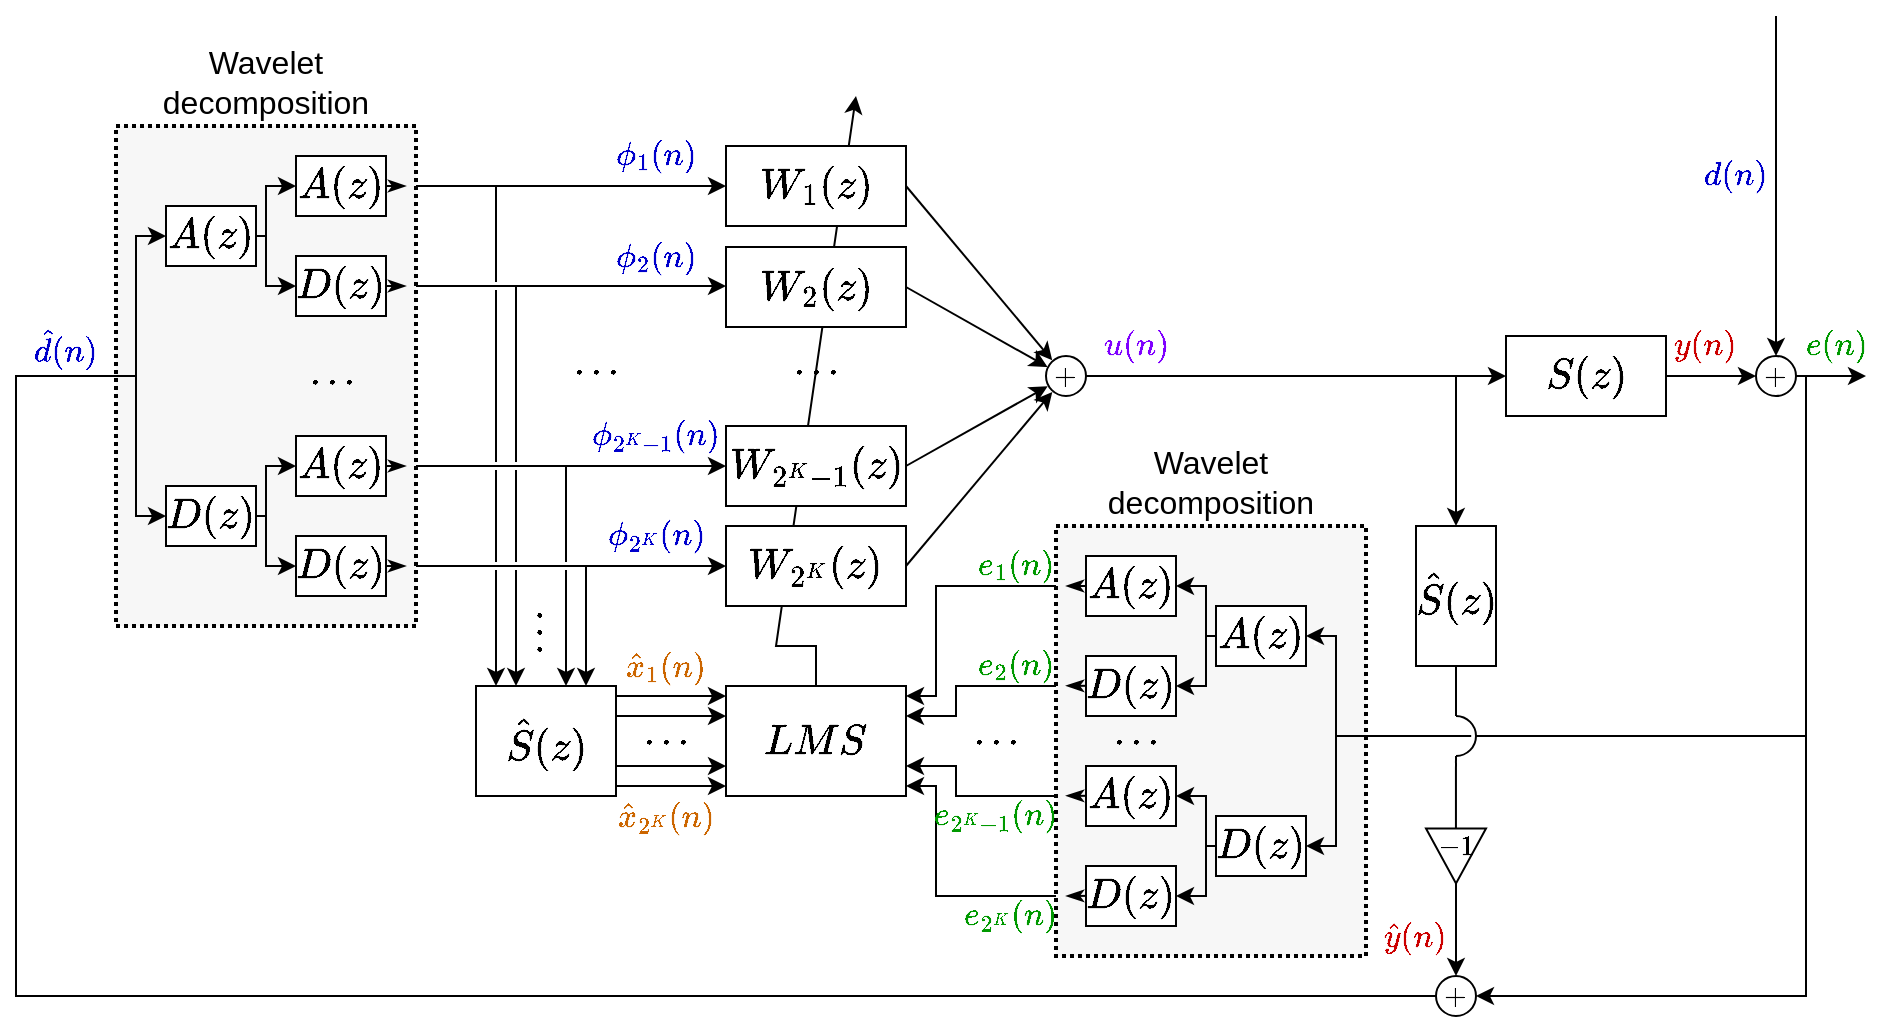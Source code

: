<mxfile version="21.7.1" type="github">
  <diagram name="Sivu-1" id="u8w1255cLJUokRJfRU84">
    <mxGraphModel dx="2485" dy="2062" grid="1" gridSize="5" guides="1" tooltips="1" connect="1" arrows="1" fold="1" page="1" pageScale="1" pageWidth="827" pageHeight="1169" math="1" shadow="0">
      <root>
        <mxCell id="0" />
        <mxCell id="1" parent="0" />
        <mxCell id="8-c3kvB9OXs8t6of_QWn-6" value="" style="rounded=0;whiteSpace=wrap;html=1;fillColor=#F7F7F7;strokeColor=default;dashed=1;dashPattern=1 1;strokeWidth=2;" parent="1" vertex="1">
          <mxGeometry x="40" y="-85" width="150" height="250" as="geometry" />
        </mxCell>
        <mxCell id="19g5wpBG-z4xOQPj4vC4-21" value="" style="endArrow=none;html=1;rounded=0;exitX=0.498;exitY=0.138;exitDx=0;exitDy=0;exitPerimeter=0;" parent="1" source="19g5wpBG-z4xOQPj4vC4-19" target="19g5wpBG-z4xOQPj4vC4-10" edge="1">
          <mxGeometry width="50" height="50" relative="1" as="geometry">
            <mxPoint x="685" y="270" as="sourcePoint" />
            <mxPoint x="685" y="235" as="targetPoint" />
          </mxGeometry>
        </mxCell>
        <mxCell id="19g5wpBG-z4xOQPj4vC4-25" style="edgeStyle=orthogonalEdgeStyle;rounded=0;orthogonalLoop=1;jettySize=auto;html=1;entryX=0;entryY=0.5;entryDx=0;entryDy=0;" parent="1" source="ajAWkNfieeJ6ma5MIzeF-12" target="ajAWkNfieeJ6ma5MIzeF-1" edge="1">
          <mxGeometry relative="1" as="geometry" />
        </mxCell>
        <mxCell id="ajAWkNfieeJ6ma5MIzeF-12" value="&lt;font style=&quot;font-size: 18px;&quot;&gt;$$S(z)$$&lt;/font&gt;" style="rounded=0;whiteSpace=wrap;html=1;" parent="1" vertex="1">
          <mxGeometry x="735" y="20" width="80" height="40" as="geometry" />
        </mxCell>
        <mxCell id="ajAWkNfieeJ6ma5MIzeF-18" value="" style="endArrow=classic;html=1;rounded=0;exitX=0.5;exitY=0;exitDx=0;exitDy=0;" parent="1" edge="1">
          <mxGeometry width="50" height="50" relative="1" as="geometry">
            <mxPoint x="390" y="235" as="sourcePoint" />
            <mxPoint x="410" y="-100" as="targetPoint" />
            <Array as="points">
              <mxPoint x="390" y="175" />
              <mxPoint x="370" y="175" />
            </Array>
          </mxGeometry>
        </mxCell>
        <mxCell id="ajAWkNfieeJ6ma5MIzeF-3" value="&lt;font style=&quot;font-size: 18px;&quot;&gt;$$W_{1}(z)$$&lt;/font&gt;" style="rounded=0;whiteSpace=wrap;html=1;" parent="1" vertex="1">
          <mxGeometry x="345" y="-75" width="90" height="40" as="geometry" />
        </mxCell>
        <mxCell id="ajAWkNfieeJ6ma5MIzeF-20" value="&lt;font size=&quot;1&quot; color=&quot;#0000cc&quot;&gt;&lt;i style=&quot;font-size: 14px;&quot;&gt;$$d(n)$$&lt;/i&gt;&lt;/font&gt;" style="text;html=1;strokeColor=none;fillColor=none;align=center;verticalAlign=middle;whiteSpace=wrap;rounded=0;" parent="1" vertex="1">
          <mxGeometry x="820" y="-75" width="60" height="30" as="geometry" />
        </mxCell>
        <mxCell id="ajAWkNfieeJ6ma5MIzeF-21" value="&lt;font size=&quot;1&quot; color=&quot;#cc0000&quot;&gt;&lt;i style=&quot;font-size: 14px;&quot;&gt;$$y(n)$$&lt;/i&gt;&lt;/font&gt;" style="text;html=1;strokeColor=none;fillColor=none;align=center;verticalAlign=middle;whiteSpace=wrap;rounded=0;" parent="1" vertex="1">
          <mxGeometry x="805" y="10" width="60" height="30" as="geometry" />
        </mxCell>
        <mxCell id="ajAWkNfieeJ6ma5MIzeF-22" value="&lt;font size=&quot;1&quot; color=&quot;#009900&quot;&gt;&lt;i style=&quot;font-size: 14px;&quot;&gt;$$e(n)$$&lt;/i&gt;&lt;/font&gt;" style="text;html=1;strokeColor=none;fillColor=none;align=center;verticalAlign=middle;whiteSpace=wrap;rounded=0;" parent="1" vertex="1">
          <mxGeometry x="870" y="10" width="60" height="30" as="geometry" />
        </mxCell>
        <mxCell id="ajAWkNfieeJ6ma5MIzeF-23" value="&lt;font size=&quot;1&quot; color=&quot;#7f00ff&quot;&gt;&lt;i style=&quot;font-size: 14px;&quot;&gt;$$u(n)$$&lt;/i&gt;&lt;/font&gt;" style="text;html=1;strokeColor=none;fillColor=none;align=center;verticalAlign=middle;whiteSpace=wrap;rounded=0;" parent="1" vertex="1">
          <mxGeometry x="520" y="10" width="60" height="30" as="geometry" />
        </mxCell>
        <mxCell id="CBB9v3UhZUv1EWWix4jz-1" value="&lt;font style=&quot;font-size: 18px;&quot;&gt;$$\hat {S}(z)$$&lt;/font&gt;" style="rounded=0;whiteSpace=wrap;html=1;" parent="1" vertex="1">
          <mxGeometry x="220" y="195" width="70" height="55" as="geometry" />
        </mxCell>
        <mxCell id="CBB9v3UhZUv1EWWix4jz-2" value="&lt;font size=&quot;1&quot; color=&quot;#cc6600&quot;&gt;&lt;i style=&quot;font-size: 14px;&quot;&gt;$$\hat{x}_1(n)$$&lt;/i&gt;&lt;/font&gt;" style="text;html=1;strokeColor=none;fillColor=none;align=center;verticalAlign=middle;whiteSpace=wrap;rounded=0;" parent="1" vertex="1">
          <mxGeometry x="285" y="170" width="60" height="30" as="geometry" />
        </mxCell>
        <mxCell id="19g5wpBG-z4xOQPj4vC4-1" value="&lt;font style=&quot;font-size: 18px;&quot;&gt;$$\hat {S}(z)$$&lt;/font&gt;" style="rounded=0;whiteSpace=wrap;html=1;" parent="1" vertex="1">
          <mxGeometry x="690" y="115" width="40" height="70" as="geometry" />
        </mxCell>
        <mxCell id="19g5wpBG-z4xOQPj4vC4-3" value="$$+$$" style="ellipse;whiteSpace=wrap;html=1;aspect=fixed;" parent="1" vertex="1">
          <mxGeometry x="700" y="340" width="20" height="20" as="geometry" />
        </mxCell>
        <mxCell id="19g5wpBG-z4xOQPj4vC4-7" value="" style="endArrow=classic;html=1;rounded=0;entryX=1;entryY=0.5;entryDx=0;entryDy=0;" parent="1" target="19g5wpBG-z4xOQPj4vC4-3" edge="1">
          <mxGeometry width="50" height="50" relative="1" as="geometry">
            <mxPoint x="885" y="40" as="sourcePoint" />
            <mxPoint x="735" y="280" as="targetPoint" />
            <Array as="points">
              <mxPoint x="885" y="350" />
            </Array>
          </mxGeometry>
        </mxCell>
        <mxCell id="19g5wpBG-z4xOQPj4vC4-10" value="" style="verticalLabelPosition=bottom;verticalAlign=top;html=1;shape=mxgraph.basic.arc;startAngle=0.5;endAngle=0;rotation=-180;" parent="1" vertex="1">
          <mxGeometry x="700" y="210" width="20" height="20" as="geometry" />
        </mxCell>
        <mxCell id="19g5wpBG-z4xOQPj4vC4-11" value="" style="endArrow=classic;html=1;rounded=0;entryX=0.5;entryY=0;entryDx=0;entryDy=0;exitX=0.5;exitY=1;exitDx=0;exitDy=0;" parent="1" source="19g5wpBG-z4xOQPj4vC4-19" target="19g5wpBG-z4xOQPj4vC4-3" edge="1">
          <mxGeometry width="50" height="50" relative="1" as="geometry">
            <mxPoint x="485" y="422.88" as="sourcePoint" />
            <mxPoint x="535" y="357.88" as="targetPoint" />
          </mxGeometry>
        </mxCell>
        <mxCell id="19g5wpBG-z4xOQPj4vC4-13" value="" style="endArrow=none;html=1;rounded=0;exitX=0;exitY=0.5;exitDx=0;exitDy=0;exitPerimeter=0;" parent="1" source="19g5wpBG-z4xOQPj4vC4-10" edge="1">
          <mxGeometry width="50" height="50" relative="1" as="geometry">
            <mxPoint x="708.75" y="240" as="sourcePoint" />
            <mxPoint x="885" y="220" as="targetPoint" />
          </mxGeometry>
        </mxCell>
        <mxCell id="19g5wpBG-z4xOQPj4vC4-16" value="" style="triangle;whiteSpace=wrap;html=1;rotation=90;" parent="1" vertex="1">
          <mxGeometry x="696.25" y="265" width="27.5" height="30" as="geometry" />
        </mxCell>
        <mxCell id="19g5wpBG-z4xOQPj4vC4-19" value="$$-1$$" style="text;html=1;strokeColor=none;fillColor=none;align=center;verticalAlign=middle;whiteSpace=wrap;rounded=0;" parent="1" vertex="1">
          <mxGeometry x="700" y="265" width="20" height="19.62" as="geometry" />
        </mxCell>
        <mxCell id="hNRJYCw_6INiO3kUoj2n-1" style="edgeStyle=orthogonalEdgeStyle;rounded=0;orthogonalLoop=1;jettySize=auto;html=1;" edge="1" parent="1" source="ajAWkNfieeJ6ma5MIzeF-1">
          <mxGeometry relative="1" as="geometry">
            <mxPoint x="915" y="40" as="targetPoint" />
          </mxGeometry>
        </mxCell>
        <mxCell id="ajAWkNfieeJ6ma5MIzeF-1" value="$$+$$" style="ellipse;whiteSpace=wrap;html=1;aspect=fixed;" parent="1" vertex="1">
          <mxGeometry x="860" y="30" width="20" height="20" as="geometry" />
        </mxCell>
        <mxCell id="19g5wpBG-z4xOQPj4vC4-26" value="" style="endArrow=classic;html=1;rounded=0;entryX=0.5;entryY=0;entryDx=0;entryDy=0;" parent="1" target="ajAWkNfieeJ6ma5MIzeF-1" edge="1">
          <mxGeometry width="50" height="50" relative="1" as="geometry">
            <mxPoint x="870" y="-140" as="sourcePoint" />
            <mxPoint x="805" y="130" as="targetPoint" />
          </mxGeometry>
        </mxCell>
        <mxCell id="19g5wpBG-z4xOQPj4vC4-27" value="&lt;font size=&quot;1&quot; color=&quot;#cc0000&quot;&gt;&lt;i style=&quot;font-size: 14px;&quot;&gt;$$\hat{y}(n)$$&lt;/i&gt;&lt;/font&gt;" style="text;html=1;strokeColor=none;fillColor=none;align=center;verticalAlign=middle;whiteSpace=wrap;rounded=0;" parent="1" vertex="1">
          <mxGeometry x="660" y="305" width="60" height="30" as="geometry" />
        </mxCell>
        <mxCell id="3sO2YfJtq2BWgRdyIDpK-2" value="&lt;font style=&quot;font-size: 18px;&quot;&gt;$$D(z)$$&lt;/font&gt;" style="rounded=0;whiteSpace=wrap;html=1;" parent="1" vertex="1">
          <mxGeometry x="65" y="95" width="45" height="30" as="geometry" />
        </mxCell>
        <mxCell id="3sO2YfJtq2BWgRdyIDpK-3" value="&lt;font style=&quot;font-size: 18px;&quot;&gt;$$A(z)$$&lt;/font&gt;" style="rounded=0;whiteSpace=wrap;html=1;" parent="1" vertex="1">
          <mxGeometry x="65" y="-45" width="45" height="30" as="geometry" />
        </mxCell>
        <mxCell id="3sO2YfJtq2BWgRdyIDpK-6" value="&lt;font style=&quot;font-size: 18px;&quot;&gt;$$W_{2}(z)$$&lt;/font&gt;" style="rounded=0;whiteSpace=wrap;html=1;" parent="1" vertex="1">
          <mxGeometry x="345" y="-24.5" width="90" height="40" as="geometry" />
        </mxCell>
        <mxCell id="3sO2YfJtq2BWgRdyIDpK-7" value="&lt;div&gt;&lt;font style=&quot;font-size: 18px;&quot;&gt;$$W_{2^K-1}(z)$$&lt;/font&gt;&lt;/div&gt;" style="rounded=0;whiteSpace=wrap;html=1;" parent="1" vertex="1">
          <mxGeometry x="345" y="65" width="90" height="40" as="geometry" />
        </mxCell>
        <mxCell id="3sO2YfJtq2BWgRdyIDpK-10" value="&lt;font style=&quot;font-size: 18px;&quot;&gt;$$W_{2^K}(z)$$&lt;/font&gt;" style="rounded=0;whiteSpace=wrap;html=1;" parent="1" vertex="1">
          <mxGeometry x="345" y="115" width="90" height="40" as="geometry" />
        </mxCell>
        <mxCell id="3sO2YfJtq2BWgRdyIDpK-11" value="&lt;font style=&quot;font-size: 16px;&quot;&gt;$$\dots$$&lt;/font&gt;" style="text;html=1;strokeColor=none;fillColor=none;align=center;verticalAlign=middle;whiteSpace=wrap;rounded=0;" parent="1" vertex="1">
          <mxGeometry x="117.5" y="25" width="60" height="25" as="geometry" />
        </mxCell>
        <mxCell id="3sO2YfJtq2BWgRdyIDpK-42" style="edgeStyle=orthogonalEdgeStyle;rounded=0;orthogonalLoop=1;jettySize=auto;html=1;entryX=0;entryY=0.5;entryDx=0;entryDy=0;exitX=1;exitY=0.5;exitDx=0;exitDy=0;" parent="1" source="3sO2YfJtq2BWgRdyIDpK-22" target="ajAWkNfieeJ6ma5MIzeF-12" edge="1">
          <mxGeometry relative="1" as="geometry">
            <mxPoint x="650" y="50" as="sourcePoint" />
          </mxGeometry>
        </mxCell>
        <mxCell id="3sO2YfJtq2BWgRdyIDpK-22" value="$$+$$" style="ellipse;whiteSpace=wrap;html=1;aspect=fixed;" parent="1" vertex="1">
          <mxGeometry x="505" y="30" width="20" height="20" as="geometry" />
        </mxCell>
        <mxCell id="3sO2YfJtq2BWgRdyIDpK-24" value="" style="endArrow=classic;html=1;rounded=0;exitX=1;exitY=0.5;exitDx=0;exitDy=0;entryX=0.156;entryY=0.109;entryDx=0;entryDy=0;entryPerimeter=0;" parent="1" source="ajAWkNfieeJ6ma5MIzeF-3" target="3sO2YfJtq2BWgRdyIDpK-22" edge="1">
          <mxGeometry width="50" height="50" relative="1" as="geometry">
            <mxPoint x="485" y="-45" as="sourcePoint" />
            <mxPoint x="535" y="-95" as="targetPoint" />
          </mxGeometry>
        </mxCell>
        <mxCell id="3sO2YfJtq2BWgRdyIDpK-25" value="" style="endArrow=classic;html=1;rounded=0;exitX=1;exitY=0.5;exitDx=0;exitDy=0;entryX=0.039;entryY=0.275;entryDx=0;entryDy=0;entryPerimeter=0;" parent="1" source="3sO2YfJtq2BWgRdyIDpK-6" target="3sO2YfJtq2BWgRdyIDpK-22" edge="1">
          <mxGeometry width="50" height="50" relative="1" as="geometry">
            <mxPoint x="545" y="60" as="sourcePoint" />
            <mxPoint x="595" y="10" as="targetPoint" />
          </mxGeometry>
        </mxCell>
        <mxCell id="3sO2YfJtq2BWgRdyIDpK-26" value="" style="endArrow=classic;html=1;rounded=0;exitX=1;exitY=0.5;exitDx=0;exitDy=0;entryX=0.042;entryY=0.757;entryDx=0;entryDy=0;entryPerimeter=0;" parent="1" source="3sO2YfJtq2BWgRdyIDpK-7" target="3sO2YfJtq2BWgRdyIDpK-22" edge="1">
          <mxGeometry width="50" height="50" relative="1" as="geometry">
            <mxPoint x="470" y="140" as="sourcePoint" />
            <mxPoint x="520" y="90" as="targetPoint" />
          </mxGeometry>
        </mxCell>
        <mxCell id="3sO2YfJtq2BWgRdyIDpK-27" value="" style="endArrow=classic;html=1;rounded=0;exitX=1;exitY=0.5;exitDx=0;exitDy=0;entryX=0.159;entryY=0.898;entryDx=0;entryDy=0;entryPerimeter=0;" parent="1" source="3sO2YfJtq2BWgRdyIDpK-10" target="3sO2YfJtq2BWgRdyIDpK-22" edge="1">
          <mxGeometry width="50" height="50" relative="1" as="geometry">
            <mxPoint x="475" y="135" as="sourcePoint" />
            <mxPoint x="525" y="85" as="targetPoint" />
          </mxGeometry>
        </mxCell>
        <mxCell id="3sO2YfJtq2BWgRdyIDpK-35" value="" style="endArrow=classic;html=1;rounded=0;" parent="1" edge="1">
          <mxGeometry width="50" height="50" relative="1" as="geometry">
            <mxPoint x="290" y="200" as="sourcePoint" />
            <mxPoint x="345" y="200" as="targetPoint" />
          </mxGeometry>
        </mxCell>
        <mxCell id="3sO2YfJtq2BWgRdyIDpK-36" value="" style="endArrow=classic;html=1;rounded=0;" parent="1" edge="1">
          <mxGeometry width="50" height="50" relative="1" as="geometry">
            <mxPoint x="290" y="210" as="sourcePoint" />
            <mxPoint x="345" y="210" as="targetPoint" />
          </mxGeometry>
        </mxCell>
        <mxCell id="3sO2YfJtq2BWgRdyIDpK-38" value="" style="endArrow=classic;html=1;rounded=0;" parent="1" edge="1">
          <mxGeometry width="50" height="50" relative="1" as="geometry">
            <mxPoint x="290" y="235" as="sourcePoint" />
            <mxPoint x="345" y="235" as="targetPoint" />
          </mxGeometry>
        </mxCell>
        <mxCell id="3sO2YfJtq2BWgRdyIDpK-39" value="" style="endArrow=classic;html=1;rounded=0;" parent="1" edge="1">
          <mxGeometry width="50" height="50" relative="1" as="geometry">
            <mxPoint x="290" y="245" as="sourcePoint" />
            <mxPoint x="345" y="245" as="targetPoint" />
          </mxGeometry>
        </mxCell>
        <mxCell id="3sO2YfJtq2BWgRdyIDpK-40" value="&lt;font style=&quot;font-size: 16px;&quot;&gt;$$\dots$$&lt;/font&gt;" style="text;html=1;strokeColor=none;fillColor=none;align=center;verticalAlign=middle;whiteSpace=wrap;rounded=0;rotation=0;" parent="1" vertex="1">
          <mxGeometry x="285" y="215" width="60" height="5" as="geometry" />
        </mxCell>
        <mxCell id="ajAWkNfieeJ6ma5MIzeF-5" value="&lt;font style=&quot;font-size: 18px;&quot;&gt;$$LMS$$&lt;/font&gt;" style="rounded=0;whiteSpace=wrap;html=1;" parent="1" vertex="1">
          <mxGeometry x="345" y="195" width="90" height="55" as="geometry" />
        </mxCell>
        <mxCell id="3sO2YfJtq2BWgRdyIDpK-44" value="" style="endArrow=classic;html=1;rounded=0;" parent="1" target="19g5wpBG-z4xOQPj4vC4-1" edge="1">
          <mxGeometry width="50" height="50" relative="1" as="geometry">
            <mxPoint x="710" y="40" as="sourcePoint" />
            <mxPoint x="735" as="targetPoint" />
          </mxGeometry>
        </mxCell>
        <mxCell id="3sO2YfJtq2BWgRdyIDpK-45" value="" style="endArrow=none;html=1;rounded=0;exitX=0.5;exitY=1;exitDx=0;exitDy=0;" parent="1" source="19g5wpBG-z4xOQPj4vC4-1" target="19g5wpBG-z4xOQPj4vC4-10" edge="1">
          <mxGeometry width="50" height="50" relative="1" as="geometry">
            <mxPoint x="740" y="175" as="sourcePoint" />
            <mxPoint x="790" y="125" as="targetPoint" />
          </mxGeometry>
        </mxCell>
        <mxCell id="3NsY_oaufpO6qxjP1VHb-3" value="&lt;font style=&quot;font-size: 16px;&quot;&gt;$$\dots$$&lt;/font&gt;" style="text;html=1;strokeColor=none;fillColor=none;align=center;verticalAlign=middle;whiteSpace=wrap;rounded=0;" parent="1" vertex="1">
          <mxGeometry x="360" y="20" width="60" height="25" as="geometry" />
        </mxCell>
        <mxCell id="3NsY_oaufpO6qxjP1VHb-4" value="&lt;div style=&quot;font-size: 15px;&quot;&gt;&lt;font style=&quot;font-size: 14px;&quot; color=&quot;#0000cc&quot;&gt;$$\hat{d}(n)$$&lt;/font&gt;&lt;/div&gt;" style="text;html=1;strokeColor=none;fillColor=none;align=center;verticalAlign=middle;whiteSpace=wrap;rounded=0;" parent="1" vertex="1">
          <mxGeometry x="-15" y="10" width="60" height="30" as="geometry" />
        </mxCell>
        <mxCell id="8-c3kvB9OXs8t6of_QWn-2" value="&lt;font style=&quot;font-size: 18px;&quot;&gt;$$A(z)$$&lt;/font&gt;" style="rounded=0;whiteSpace=wrap;html=1;" parent="1" vertex="1">
          <mxGeometry x="130" y="-70" width="45" height="30" as="geometry" />
        </mxCell>
        <mxCell id="8-c3kvB9OXs8t6of_QWn-3" value="&lt;font style=&quot;font-size: 18px;&quot;&gt;$$A(z)$$&lt;/font&gt;" style="rounded=0;whiteSpace=wrap;html=1;" parent="1" vertex="1">
          <mxGeometry x="130" y="70" width="45" height="30" as="geometry" />
        </mxCell>
        <mxCell id="8-c3kvB9OXs8t6of_QWn-4" value="&lt;font style=&quot;font-size: 18px;&quot;&gt;$$D(z)$$&lt;/font&gt;" style="rounded=0;whiteSpace=wrap;html=1;" parent="1" vertex="1">
          <mxGeometry x="130" y="-20" width="45" height="30" as="geometry" />
        </mxCell>
        <mxCell id="8-c3kvB9OXs8t6of_QWn-5" value="&lt;font style=&quot;font-size: 18px;&quot;&gt;$$D(z)$$&lt;/font&gt;" style="rounded=0;whiteSpace=wrap;html=1;" parent="1" vertex="1">
          <mxGeometry x="130" y="120" width="45" height="30" as="geometry" />
        </mxCell>
        <mxCell id="8-c3kvB9OXs8t6of_QWn-13" value="" style="endArrow=classic;html=1;rounded=0;" parent="1" edge="1">
          <mxGeometry width="50" height="50" relative="1" as="geometry">
            <mxPoint x="230" y="-55" as="sourcePoint" />
            <mxPoint x="230" y="195" as="targetPoint" />
          </mxGeometry>
        </mxCell>
        <mxCell id="8-c3kvB9OXs8t6of_QWn-14" value="" style="endArrow=classic;html=1;rounded=0;" parent="1" edge="1">
          <mxGeometry width="50" height="50" relative="1" as="geometry">
            <mxPoint x="240" y="-5" as="sourcePoint" />
            <mxPoint x="240" y="195" as="targetPoint" />
          </mxGeometry>
        </mxCell>
        <mxCell id="8-c3kvB9OXs8t6of_QWn-15" value="" style="endArrow=classic;html=1;rounded=0;" parent="1" edge="1">
          <mxGeometry width="50" height="50" relative="1" as="geometry">
            <mxPoint x="265" y="85" as="sourcePoint" />
            <mxPoint x="265" y="195" as="targetPoint" />
          </mxGeometry>
        </mxCell>
        <mxCell id="8-c3kvB9OXs8t6of_QWn-16" value="" style="endArrow=classic;html=1;rounded=0;" parent="1" edge="1">
          <mxGeometry width="50" height="50" relative="1" as="geometry">
            <mxPoint x="275" y="135" as="sourcePoint" />
            <mxPoint x="275" y="195" as="targetPoint" />
          </mxGeometry>
        </mxCell>
        <mxCell id="8-c3kvB9OXs8t6of_QWn-17" value="&lt;div style=&quot;font-size: 15px;&quot;&gt;&lt;font style=&quot;font-size: 14px;&quot; color=&quot;#0000cc&quot;&gt;$$\phi_{1}(n)$$&lt;/font&gt;&lt;/div&gt;" style="text;html=1;strokeColor=none;fillColor=none;align=center;verticalAlign=middle;whiteSpace=wrap;rounded=0;" parent="1" vertex="1">
          <mxGeometry x="280" y="-85" width="60" height="30" as="geometry" />
        </mxCell>
        <mxCell id="8-c3kvB9OXs8t6of_QWn-18" value="&lt;div style=&quot;font-size: 15px;&quot;&gt;&lt;font style=&quot;font-size: 14px;&quot; color=&quot;#0000cc&quot;&gt;$$\phi_{2}(n)$$&lt;/font&gt;&lt;/div&gt;" style="text;html=1;strokeColor=none;fillColor=none;align=center;verticalAlign=middle;whiteSpace=wrap;rounded=0;" parent="1" vertex="1">
          <mxGeometry x="280" y="-34.5" width="60" height="30" as="geometry" />
        </mxCell>
        <mxCell id="8-c3kvB9OXs8t6of_QWn-19" value="&lt;div style=&quot;font-size: 15px;&quot;&gt;&lt;font style=&quot;font-size: 14px;&quot; color=&quot;#0000cc&quot;&gt;$$\phi_{2^K -1}(n)$$&lt;/font&gt;&lt;/div&gt;" style="text;html=1;strokeColor=none;fillColor=none;align=center;verticalAlign=middle;whiteSpace=wrap;rounded=0;" parent="1" vertex="1">
          <mxGeometry x="280" y="55" width="60" height="30" as="geometry" />
        </mxCell>
        <mxCell id="8-c3kvB9OXs8t6of_QWn-20" value="&lt;div style=&quot;font-size: 15px;&quot;&gt;&lt;font style=&quot;font-size: 14px;&quot; color=&quot;#0000cc&quot;&gt;$$\phi_{2^K}(n)$$&lt;/font&gt;&lt;/div&gt;" style="text;html=1;strokeColor=none;fillColor=none;align=center;verticalAlign=middle;whiteSpace=wrap;rounded=0;" parent="1" vertex="1">
          <mxGeometry x="280" y="105" width="60" height="30" as="geometry" />
        </mxCell>
        <mxCell id="8-c3kvB9OXs8t6of_QWn-21" value="" style="rounded=0;whiteSpace=wrap;html=1;fillColor=#F7F7F7;strokeColor=default;dashed=1;dashPattern=1 1;strokeWidth=2;" parent="1" vertex="1">
          <mxGeometry x="510" y="115" width="155" height="215" as="geometry" />
        </mxCell>
        <mxCell id="8-c3kvB9OXs8t6of_QWn-22" value="&lt;font style=&quot;font-size: 18px;&quot;&gt;$$D(z)$$&lt;/font&gt;" style="rounded=0;whiteSpace=wrap;html=1;" parent="1" vertex="1">
          <mxGeometry x="590" y="260" width="45" height="30" as="geometry" />
        </mxCell>
        <mxCell id="8-c3kvB9OXs8t6of_QWn-23" value="&lt;font style=&quot;font-size: 18px;&quot;&gt;$$A(z)$$&lt;/font&gt;" style="rounded=0;whiteSpace=wrap;html=1;" parent="1" vertex="1">
          <mxGeometry x="590" y="155" width="45" height="30" as="geometry" />
        </mxCell>
        <mxCell id="8-c3kvB9OXs8t6of_QWn-24" value="" style="endArrow=none;html=1;rounded=0;strokeWidth=2;strokeColor=#FFFFFF;" parent="1" edge="1">
          <mxGeometry width="50" height="50" relative="1" as="geometry">
            <mxPoint x="640" y="174.5" as="sourcePoint" />
            <mxPoint x="640" y="170.5" as="targetPoint" />
          </mxGeometry>
        </mxCell>
        <mxCell id="8-c3kvB9OXs8t6of_QWn-25" value="&lt;font style=&quot;font-size: 18px;&quot;&gt;$$A(z)$$&lt;/font&gt;" style="rounded=0;whiteSpace=wrap;html=1;" parent="1" vertex="1">
          <mxGeometry x="525" y="130" width="45" height="30" as="geometry" />
        </mxCell>
        <mxCell id="8-c3kvB9OXs8t6of_QWn-26" value="&lt;font style=&quot;font-size: 18px;&quot;&gt;$$A(z)$$&lt;/font&gt;" style="rounded=0;whiteSpace=wrap;html=1;" parent="1" vertex="1">
          <mxGeometry x="525" y="235" width="45" height="30" as="geometry" />
        </mxCell>
        <mxCell id="8-c3kvB9OXs8t6of_QWn-27" value="&lt;font style=&quot;font-size: 18px;&quot;&gt;$$D(z)$$&lt;/font&gt;" style="rounded=0;whiteSpace=wrap;html=1;" parent="1" vertex="1">
          <mxGeometry x="525" y="180" width="45" height="30" as="geometry" />
        </mxCell>
        <mxCell id="8-c3kvB9OXs8t6of_QWn-28" value="&lt;font style=&quot;font-size: 18px;&quot;&gt;$$D(z)$$&lt;/font&gt;" style="rounded=0;whiteSpace=wrap;html=1;" parent="1" vertex="1">
          <mxGeometry x="525" y="285" width="45" height="30" as="geometry" />
        </mxCell>
        <mxCell id="8-c3kvB9OXs8t6of_QWn-29" value="" style="endArrow=classic;html=1;rounded=0;" parent="1" edge="1">
          <mxGeometry width="50" height="50" relative="1" as="geometry">
            <mxPoint x="510" y="145" as="sourcePoint" />
            <mxPoint x="435" y="200" as="targetPoint" />
            <Array as="points">
              <mxPoint x="450" y="145" />
              <mxPoint x="450" y="200" />
            </Array>
          </mxGeometry>
        </mxCell>
        <mxCell id="8-c3kvB9OXs8t6of_QWn-30" value="" style="endArrow=classic;html=1;rounded=0;" parent="1" edge="1">
          <mxGeometry width="50" height="50" relative="1" as="geometry">
            <mxPoint x="510" y="195" as="sourcePoint" />
            <mxPoint x="435" y="210" as="targetPoint" />
            <Array as="points">
              <mxPoint x="460" y="195" />
              <mxPoint x="460" y="210" />
            </Array>
          </mxGeometry>
        </mxCell>
        <mxCell id="8-c3kvB9OXs8t6of_QWn-31" value="" style="endArrow=classic;html=1;rounded=0;" parent="1" edge="1">
          <mxGeometry width="50" height="50" relative="1" as="geometry">
            <mxPoint x="510" y="250" as="sourcePoint" />
            <mxPoint x="435" y="235" as="targetPoint" />
            <Array as="points">
              <mxPoint x="460" y="250" />
              <mxPoint x="460" y="235" />
            </Array>
          </mxGeometry>
        </mxCell>
        <mxCell id="8-c3kvB9OXs8t6of_QWn-32" value="" style="endArrow=classic;html=1;rounded=0;" parent="1" edge="1">
          <mxGeometry width="50" height="50" relative="1" as="geometry">
            <mxPoint x="510" y="300" as="sourcePoint" />
            <mxPoint x="435" y="245" as="targetPoint" />
            <Array as="points">
              <mxPoint x="450" y="300" />
              <mxPoint x="450" y="245" />
            </Array>
          </mxGeometry>
        </mxCell>
        <mxCell id="8-c3kvB9OXs8t6of_QWn-33" value="&lt;font style=&quot;font-size: 16px;&quot;&gt;$$\dots$$&lt;/font&gt;" style="text;html=1;strokeColor=none;fillColor=none;align=center;verticalAlign=middle;whiteSpace=wrap;rounded=0;" parent="1" vertex="1">
          <mxGeometry x="520" y="205" width="60" height="25" as="geometry" />
        </mxCell>
        <mxCell id="8-c3kvB9OXs8t6of_QWn-36" value="" style="endArrow=classic;html=1;rounded=0;entryX=1;entryY=0.5;entryDx=0;entryDy=0;exitX=0.12;exitY=0.5;exitDx=0;exitDy=0;exitPerimeter=0;" parent="1" source="19g5wpBG-z4xOQPj4vC4-10" target="8-c3kvB9OXs8t6of_QWn-23" edge="1">
          <mxGeometry width="50" height="50" relative="1" as="geometry">
            <mxPoint x="600" y="240" as="sourcePoint" />
            <mxPoint x="650" y="190" as="targetPoint" />
            <Array as="points">
              <mxPoint x="650" y="220" />
              <mxPoint x="650" y="170" />
              <mxPoint x="635" y="170" />
            </Array>
          </mxGeometry>
        </mxCell>
        <mxCell id="8-c3kvB9OXs8t6of_QWn-37" value="" style="endArrow=classic;html=1;rounded=0;entryX=1;entryY=0.5;entryDx=0;entryDy=0;" parent="1" target="8-c3kvB9OXs8t6of_QWn-22" edge="1">
          <mxGeometry width="50" height="50" relative="1" as="geometry">
            <mxPoint x="650" y="220" as="sourcePoint" />
            <mxPoint x="695" y="170" as="targetPoint" />
            <Array as="points">
              <mxPoint x="650" y="275" />
            </Array>
          </mxGeometry>
        </mxCell>
        <mxCell id="8-c3kvB9OXs8t6of_QWn-38" value="" style="endArrow=classic;html=1;rounded=0;entryX=1;entryY=0.5;entryDx=0;entryDy=0;" parent="1" target="8-c3kvB9OXs8t6of_QWn-25" edge="1">
          <mxGeometry width="50" height="50" relative="1" as="geometry">
            <mxPoint x="590" y="170" as="sourcePoint" />
            <mxPoint x="575" y="145" as="targetPoint" />
            <Array as="points">
              <mxPoint x="585" y="170" />
              <mxPoint x="585" y="145" />
            </Array>
          </mxGeometry>
        </mxCell>
        <mxCell id="8-c3kvB9OXs8t6of_QWn-39" value="" style="endArrow=classic;html=1;rounded=0;entryX=1;entryY=0.5;entryDx=0;entryDy=0;" parent="1" target="8-c3kvB9OXs8t6of_QWn-27" edge="1">
          <mxGeometry width="50" height="50" relative="1" as="geometry">
            <mxPoint x="585" y="170" as="sourcePoint" />
            <mxPoint x="635" y="120" as="targetPoint" />
            <Array as="points">
              <mxPoint x="585" y="195" />
            </Array>
          </mxGeometry>
        </mxCell>
        <mxCell id="8-c3kvB9OXs8t6of_QWn-40" value="" style="endArrow=classic;html=1;rounded=0;entryX=1;entryY=0.5;entryDx=0;entryDy=0;" parent="1" target="8-c3kvB9OXs8t6of_QWn-26" edge="1">
          <mxGeometry width="50" height="50" relative="1" as="geometry">
            <mxPoint x="590" y="275" as="sourcePoint" />
            <mxPoint x="640" y="225" as="targetPoint" />
            <Array as="points">
              <mxPoint x="585" y="275" />
              <mxPoint x="585" y="250" />
            </Array>
          </mxGeometry>
        </mxCell>
        <mxCell id="8-c3kvB9OXs8t6of_QWn-41" value="" style="endArrow=classic;html=1;rounded=0;entryX=1;entryY=0.5;entryDx=0;entryDy=0;" parent="1" target="8-c3kvB9OXs8t6of_QWn-28" edge="1">
          <mxGeometry width="50" height="50" relative="1" as="geometry">
            <mxPoint x="585" y="275" as="sourcePoint" />
            <mxPoint x="635" y="225" as="targetPoint" />
            <Array as="points">
              <mxPoint x="585" y="300" />
            </Array>
          </mxGeometry>
        </mxCell>
        <mxCell id="8-c3kvB9OXs8t6of_QWn-42" value="" style="endArrow=classic;html=1;rounded=0;entryX=0;entryY=0.5;entryDx=0;entryDy=0;exitX=0;exitY=0.5;exitDx=0;exitDy=0;" parent="1" source="19g5wpBG-z4xOQPj4vC4-3" target="3sO2YfJtq2BWgRdyIDpK-3" edge="1">
          <mxGeometry width="50" height="50" relative="1" as="geometry">
            <mxPoint x="675" y="350" as="sourcePoint" />
            <mxPoint x="20" y="40" as="targetPoint" />
            <Array as="points">
              <mxPoint x="-10" y="350" />
              <mxPoint x="-10" y="40" />
              <mxPoint x="50" y="40" />
              <mxPoint x="50" y="-30" />
            </Array>
          </mxGeometry>
        </mxCell>
        <mxCell id="8-c3kvB9OXs8t6of_QWn-43" value="" style="endArrow=classic;html=1;rounded=0;entryX=0;entryY=0.5;entryDx=0;entryDy=0;" parent="1" target="3sO2YfJtq2BWgRdyIDpK-2" edge="1">
          <mxGeometry width="50" height="50" relative="1" as="geometry">
            <mxPoint x="50" y="40" as="sourcePoint" />
            <mxPoint x="105" y="-10" as="targetPoint" />
            <Array as="points">
              <mxPoint x="50" y="110" />
            </Array>
          </mxGeometry>
        </mxCell>
        <mxCell id="8-c3kvB9OXs8t6of_QWn-44" value="" style="endArrow=classic;html=1;rounded=0;entryX=0;entryY=0.5;entryDx=0;entryDy=0;" parent="1" target="8-c3kvB9OXs8t6of_QWn-2" edge="1">
          <mxGeometry width="50" height="50" relative="1" as="geometry">
            <mxPoint x="110" y="-30" as="sourcePoint" />
            <mxPoint x="160" y="-80" as="targetPoint" />
            <Array as="points">
              <mxPoint x="115" y="-30" />
              <mxPoint x="115" y="-55" />
            </Array>
          </mxGeometry>
        </mxCell>
        <mxCell id="8-c3kvB9OXs8t6of_QWn-45" value="" style="endArrow=classic;html=1;rounded=0;entryX=0;entryY=0.5;entryDx=0;entryDy=0;" parent="1" target="8-c3kvB9OXs8t6of_QWn-4" edge="1">
          <mxGeometry width="50" height="50" relative="1" as="geometry">
            <mxPoint x="115" y="-30" as="sourcePoint" />
            <mxPoint x="165" y="-80" as="targetPoint" />
            <Array as="points">
              <mxPoint x="115" y="-5" />
            </Array>
          </mxGeometry>
        </mxCell>
        <mxCell id="8-c3kvB9OXs8t6of_QWn-46" value="" style="endArrow=classic;html=1;rounded=0;entryX=0;entryY=0.5;entryDx=0;entryDy=0;" parent="1" target="8-c3kvB9OXs8t6of_QWn-3" edge="1">
          <mxGeometry width="50" height="50" relative="1" as="geometry">
            <mxPoint x="110" y="110" as="sourcePoint" />
            <mxPoint x="160" y="60" as="targetPoint" />
            <Array as="points">
              <mxPoint x="115" y="110" />
              <mxPoint x="115" y="85" />
            </Array>
          </mxGeometry>
        </mxCell>
        <mxCell id="8-c3kvB9OXs8t6of_QWn-47" value="" style="endArrow=classic;html=1;rounded=0;entryX=0;entryY=0.5;entryDx=0;entryDy=0;" parent="1" target="8-c3kvB9OXs8t6of_QWn-5" edge="1">
          <mxGeometry width="50" height="50" relative="1" as="geometry">
            <mxPoint x="115" y="110" as="sourcePoint" />
            <mxPoint x="165" y="60" as="targetPoint" />
            <Array as="points">
              <mxPoint x="115" y="135" />
            </Array>
          </mxGeometry>
        </mxCell>
        <mxCell id="8-c3kvB9OXs8t6of_QWn-49" value="" style="endArrow=classic;html=1;rounded=0;entryX=0;entryY=0.5;entryDx=0;entryDy=0;" parent="1" target="ajAWkNfieeJ6ma5MIzeF-3" edge="1">
          <mxGeometry width="50" height="50" relative="1" as="geometry">
            <mxPoint x="190" y="-55" as="sourcePoint" />
            <mxPoint x="340" y="-55" as="targetPoint" />
          </mxGeometry>
        </mxCell>
        <mxCell id="8-c3kvB9OXs8t6of_QWn-53" value="&lt;font size=&quot;1&quot; color=&quot;#009900&quot;&gt;&lt;i style=&quot;font-size: 14px;&quot;&gt;$$e_1(n)$$&lt;/i&gt;&lt;/font&gt;" style="text;html=1;strokeColor=none;fillColor=none;align=center;verticalAlign=middle;whiteSpace=wrap;rounded=0;" parent="1" vertex="1">
          <mxGeometry x="460" y="125" width="60" height="20" as="geometry" />
        </mxCell>
        <mxCell id="8-c3kvB9OXs8t6of_QWn-54" value="&lt;font size=&quot;1&quot; color=&quot;#009900&quot;&gt;&lt;i style=&quot;font-size: 14px;&quot;&gt;$$e_{2^K}(n)$$&lt;/i&gt;&lt;/font&gt;" style="text;html=1;strokeColor=none;fillColor=none;align=center;verticalAlign=middle;whiteSpace=wrap;rounded=0;" parent="1" vertex="1">
          <mxGeometry x="460" y="300" width="55" height="20" as="geometry" />
        </mxCell>
        <mxCell id="8-c3kvB9OXs8t6of_QWn-55" value="&lt;font size=&quot;1&quot; color=&quot;#cc6600&quot;&gt;&lt;i style=&quot;font-size: 14px;&quot;&gt;$$\hat{x}_{2^K}(n)$$&lt;/i&gt;&lt;/font&gt;" style="text;html=1;strokeColor=none;fillColor=none;align=center;verticalAlign=middle;whiteSpace=wrap;rounded=0;" parent="1" vertex="1">
          <mxGeometry x="285" y="244.81" width="60" height="30" as="geometry" />
        </mxCell>
        <mxCell id="8-c3kvB9OXs8t6of_QWn-56" value="&lt;font style=&quot;font-size: 16px;&quot;&gt;$$\dots$$&lt;/font&gt;" style="text;html=1;strokeColor=none;fillColor=none;align=center;verticalAlign=middle;whiteSpace=wrap;rounded=0;" parent="1" vertex="1">
          <mxGeometry x="450" y="205" width="60" height="25" as="geometry" />
        </mxCell>
        <mxCell id="8-c3kvB9OXs8t6of_QWn-57" value="" style="endArrow=classicThin;html=1;rounded=0;endFill=1;" parent="1" edge="1">
          <mxGeometry width="50" height="50" relative="1" as="geometry">
            <mxPoint x="175" y="-55" as="sourcePoint" />
            <mxPoint x="185" y="-55" as="targetPoint" />
          </mxGeometry>
        </mxCell>
        <mxCell id="8-c3kvB9OXs8t6of_QWn-60" value="" style="endArrow=classicThin;html=1;rounded=0;exitX=1;exitY=0.5;exitDx=0;exitDy=0;endFill=1;" parent="1" source="8-c3kvB9OXs8t6of_QWn-4" edge="1">
          <mxGeometry width="50" height="50" relative="1" as="geometry">
            <mxPoint x="175" y="-4.55" as="sourcePoint" />
            <mxPoint x="185" y="-5" as="targetPoint" />
          </mxGeometry>
        </mxCell>
        <mxCell id="8-c3kvB9OXs8t6of_QWn-61" value="" style="endArrow=classicThin;html=1;rounded=0;endFill=1;" parent="1" edge="1">
          <mxGeometry width="50" height="50" relative="1" as="geometry">
            <mxPoint x="175" y="85" as="sourcePoint" />
            <mxPoint x="185" y="85" as="targetPoint" />
          </mxGeometry>
        </mxCell>
        <mxCell id="8-c3kvB9OXs8t6of_QWn-62" value="" style="endArrow=classicThin;html=1;rounded=0;endFill=1;" parent="1" edge="1">
          <mxGeometry width="50" height="50" relative="1" as="geometry">
            <mxPoint x="175" y="135" as="sourcePoint" />
            <mxPoint x="185" y="135" as="targetPoint" />
          </mxGeometry>
        </mxCell>
        <mxCell id="8-c3kvB9OXs8t6of_QWn-64" value="" style="endArrow=none;html=1;rounded=0;startArrow=classicThin;startFill=1;" parent="1" edge="1">
          <mxGeometry width="50" height="50" relative="1" as="geometry">
            <mxPoint x="515" y="145" as="sourcePoint" />
            <mxPoint x="525" y="145" as="targetPoint" />
          </mxGeometry>
        </mxCell>
        <mxCell id="8-c3kvB9OXs8t6of_QWn-65" value="" style="endArrow=none;html=1;rounded=0;startArrow=classicThin;startFill=1;" parent="1" edge="1">
          <mxGeometry width="50" height="50" relative="1" as="geometry">
            <mxPoint x="515" y="194.91" as="sourcePoint" />
            <mxPoint x="525" y="194.91" as="targetPoint" />
          </mxGeometry>
        </mxCell>
        <mxCell id="8-c3kvB9OXs8t6of_QWn-66" value="" style="endArrow=none;html=1;rounded=0;startArrow=classicThin;startFill=1;" parent="1" edge="1">
          <mxGeometry width="50" height="50" relative="1" as="geometry">
            <mxPoint x="515" y="249.91" as="sourcePoint" />
            <mxPoint x="525" y="249.91" as="targetPoint" />
          </mxGeometry>
        </mxCell>
        <mxCell id="8-c3kvB9OXs8t6of_QWn-67" value="" style="endArrow=none;html=1;rounded=0;startArrow=classicThin;startFill=1;" parent="1" edge="1">
          <mxGeometry width="50" height="50" relative="1" as="geometry">
            <mxPoint x="515" y="299.95" as="sourcePoint" />
            <mxPoint x="525" y="299.95" as="targetPoint" />
          </mxGeometry>
        </mxCell>
        <mxCell id="3sO2YfJtq2BWgRdyIDpK-49" value="" style="endArrow=none;html=1;rounded=0;strokeWidth=2;strokeColor=#FFFFFF;" parent="1" edge="1">
          <mxGeometry width="50" height="50" relative="1" as="geometry">
            <mxPoint x="230" y="-3" as="sourcePoint" />
            <mxPoint x="230" y="-7" as="targetPoint" />
          </mxGeometry>
        </mxCell>
        <mxCell id="VQjX9L68tKWRR2VEjxZV-1" value="Wavelet decomposition" style="text;html=1;strokeColor=none;fillColor=none;align=center;verticalAlign=middle;whiteSpace=wrap;rounded=0;fontSize=16;" parent="1" vertex="1">
          <mxGeometry x="40" y="-130" width="150" height="45" as="geometry" />
        </mxCell>
        <mxCell id="VQjX9L68tKWRR2VEjxZV-2" value="Wavelet decomposition" style="text;html=1;strokeColor=none;fillColor=none;align=center;verticalAlign=middle;whiteSpace=wrap;rounded=0;fontSize=16;" parent="1" vertex="1">
          <mxGeometry x="510" y="70" width="155" height="45" as="geometry" />
        </mxCell>
        <mxCell id="VQjX9L68tKWRR2VEjxZV-3" value="&lt;font size=&quot;1&quot; color=&quot;#009900&quot;&gt;&lt;i style=&quot;font-size: 14px;&quot;&gt;$$e_2(n)$$&lt;/i&gt;&lt;/font&gt;" style="text;html=1;strokeColor=none;fillColor=none;align=center;verticalAlign=middle;whiteSpace=wrap;rounded=0;" parent="1" vertex="1">
          <mxGeometry x="460" y="175" width="60" height="20" as="geometry" />
        </mxCell>
        <mxCell id="VQjX9L68tKWRR2VEjxZV-4" value="&lt;font size=&quot;1&quot; color=&quot;#009900&quot;&gt;&lt;i style=&quot;font-size: 14px;&quot;&gt;$$e_{2^K-1}(n)$$&lt;/i&gt;&lt;/font&gt;" style="text;html=1;strokeColor=none;fillColor=none;align=center;verticalAlign=middle;whiteSpace=wrap;rounded=0;" parent="1" vertex="1">
          <mxGeometry x="450" y="250" width="60" height="20" as="geometry" />
        </mxCell>
        <mxCell id="VQjX9L68tKWRR2VEjxZV-7" value="" style="endArrow=none;html=1;rounded=0;strokeWidth=2;strokeColor=#FFFFFF;" parent="1" edge="1">
          <mxGeometry width="50" height="50" relative="1" as="geometry">
            <mxPoint x="230" y="87" as="sourcePoint" />
            <mxPoint x="230" y="83" as="targetPoint" />
          </mxGeometry>
        </mxCell>
        <mxCell id="VQjX9L68tKWRR2VEjxZV-8" value="" style="endArrow=none;html=1;rounded=0;strokeWidth=2;strokeColor=#FFFFFF;" parent="1" edge="1">
          <mxGeometry width="50" height="50" relative="1" as="geometry">
            <mxPoint x="240" y="87" as="sourcePoint" />
            <mxPoint x="240" y="83" as="targetPoint" />
          </mxGeometry>
        </mxCell>
        <mxCell id="VQjX9L68tKWRR2VEjxZV-9" value="" style="endArrow=none;html=1;rounded=0;strokeWidth=2;strokeColor=#FFFFFF;" parent="1" edge="1">
          <mxGeometry width="50" height="50" relative="1" as="geometry">
            <mxPoint x="230" y="137" as="sourcePoint" />
            <mxPoint x="230" y="133" as="targetPoint" />
          </mxGeometry>
        </mxCell>
        <mxCell id="VQjX9L68tKWRR2VEjxZV-10" value="" style="endArrow=none;html=1;rounded=0;strokeWidth=2;strokeColor=#FFFFFF;" parent="1" edge="1">
          <mxGeometry width="50" height="50" relative="1" as="geometry">
            <mxPoint x="240" y="137" as="sourcePoint" />
            <mxPoint x="240" y="133" as="targetPoint" />
          </mxGeometry>
        </mxCell>
        <mxCell id="VQjX9L68tKWRR2VEjxZV-11" value="" style="endArrow=none;html=1;rounded=0;strokeWidth=2;strokeColor=#FFFFFF;" parent="1" edge="1">
          <mxGeometry width="50" height="50" relative="1" as="geometry">
            <mxPoint x="265" y="137" as="sourcePoint" />
            <mxPoint x="265" y="133" as="targetPoint" />
          </mxGeometry>
        </mxCell>
        <mxCell id="8-c3kvB9OXs8t6of_QWn-50" value="" style="endArrow=classic;html=1;rounded=0;entryX=0;entryY=0.5;entryDx=0;entryDy=0;" parent="1" edge="1">
          <mxGeometry width="50" height="50" relative="1" as="geometry">
            <mxPoint x="190" y="-5.05" as="sourcePoint" />
            <mxPoint x="345" y="-4.95" as="targetPoint" />
          </mxGeometry>
        </mxCell>
        <mxCell id="8-c3kvB9OXs8t6of_QWn-51" value="" style="endArrow=classic;html=1;rounded=0;entryX=0;entryY=0.5;entryDx=0;entryDy=0;" parent="1" target="3sO2YfJtq2BWgRdyIDpK-7" edge="1">
          <mxGeometry width="50" height="50" relative="1" as="geometry">
            <mxPoint x="190" y="85" as="sourcePoint" />
            <mxPoint x="340" y="85" as="targetPoint" />
          </mxGeometry>
        </mxCell>
        <mxCell id="8-c3kvB9OXs8t6of_QWn-52" value="" style="endArrow=classic;html=1;rounded=0;entryX=0;entryY=0.5;entryDx=0;entryDy=0;" parent="1" target="3sO2YfJtq2BWgRdyIDpK-10" edge="1">
          <mxGeometry width="50" height="50" relative="1" as="geometry">
            <mxPoint x="190" y="135" as="sourcePoint" />
            <mxPoint x="340" y="135" as="targetPoint" />
          </mxGeometry>
        </mxCell>
        <mxCell id="VQjX9L68tKWRR2VEjxZV-12" value="&lt;font style=&quot;font-size: 16px;&quot;&gt;$$\dots$$&lt;/font&gt;" style="text;html=1;strokeColor=none;fillColor=none;align=center;verticalAlign=middle;whiteSpace=wrap;rounded=0;rotation=90;" parent="1" vertex="1">
          <mxGeometry x="227.5" y="162.5" width="60" height="10" as="geometry" />
        </mxCell>
        <mxCell id="VQjX9L68tKWRR2VEjxZV-14" value="&lt;font style=&quot;font-size: 16px;&quot;&gt;$$\dots$$&lt;/font&gt;" style="text;html=1;strokeColor=none;fillColor=none;align=center;verticalAlign=middle;whiteSpace=wrap;rounded=0;" parent="1" vertex="1">
          <mxGeometry x="250" y="20" width="60" height="25" as="geometry" />
        </mxCell>
      </root>
    </mxGraphModel>
  </diagram>
</mxfile>

